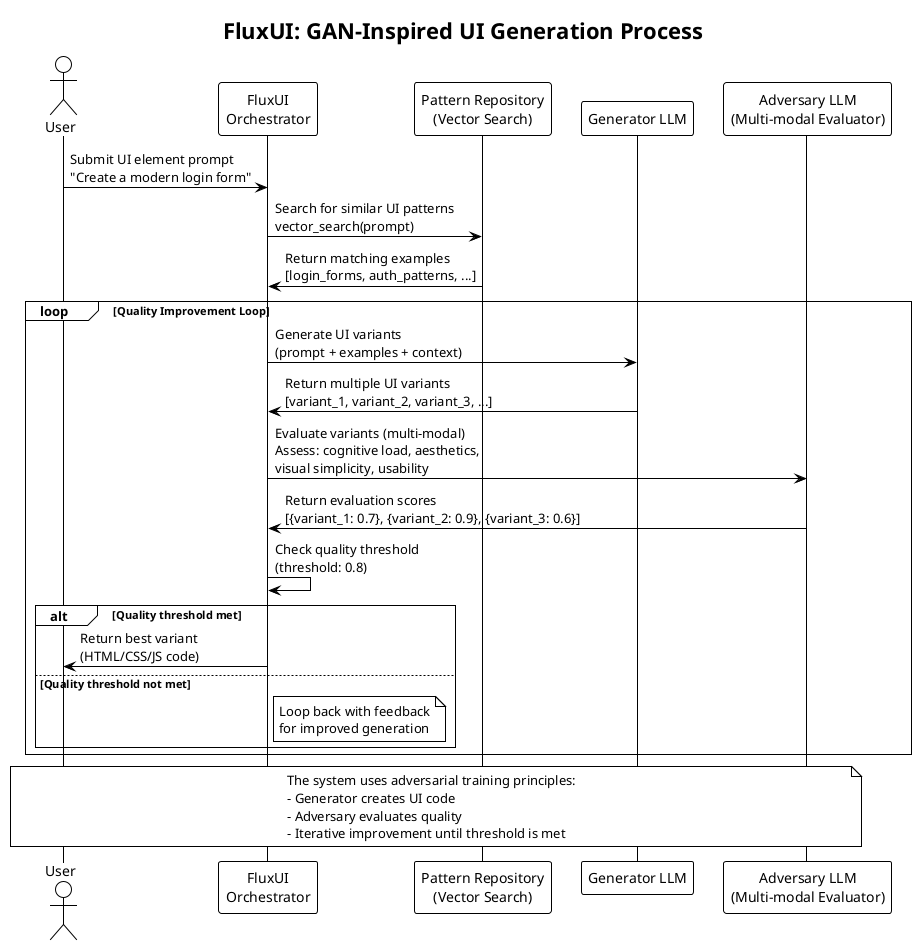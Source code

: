 @startuml FluxUI Generation Process
!theme plain
title FluxUI: GAN-Inspired UI Generation Process

actor User
participant "FluxUI\nOrchestrator" as FluxUI
participant "Pattern Repository\n(Vector Search)" as PatternRepo
participant "Generator LLM" as Generator
participant "Adversary LLM\n(Multi-modal Evaluator)" as Adversary

User -> FluxUI: Submit UI element prompt\n"Create a modern login form"

FluxUI -> PatternRepo: Search for similar UI patterns\nvector_search(prompt)

PatternRepo -> FluxUI: Return matching examples\n[login_forms, auth_patterns, ...]

loop Quality Improvement Loop
    FluxUI -> Generator: Generate UI variants\n(prompt + examples + context)
    
    Generator -> FluxUI: Return multiple UI variants\n[variant_1, variant_2, variant_3, ...]
    
    FluxUI -> Adversary: Evaluate variants (multi-modal)\nAssess: cognitive load, aesthetics,\nvisual simplicity, usability
    
    Adversary -> FluxUI: Return evaluation scores\n[{variant_1: 0.7}, {variant_2: 0.9}, {variant_3: 0.6}]
    
    FluxUI -> FluxUI: Check quality threshold\n(threshold: 0.8)
    
    alt Quality threshold met
        FluxUI -> User: Return best variant\n(HTML/CSS/JS code)
    else Quality threshold not met
        note right of FluxUI: Loop back with feedback\nfor improved generation
    end
end

note over User, Adversary
    The system uses adversarial training principles:
    - Generator creates UI code
    - Adversary evaluates quality
    - Iterative improvement until threshold is met
end note

@enduml 